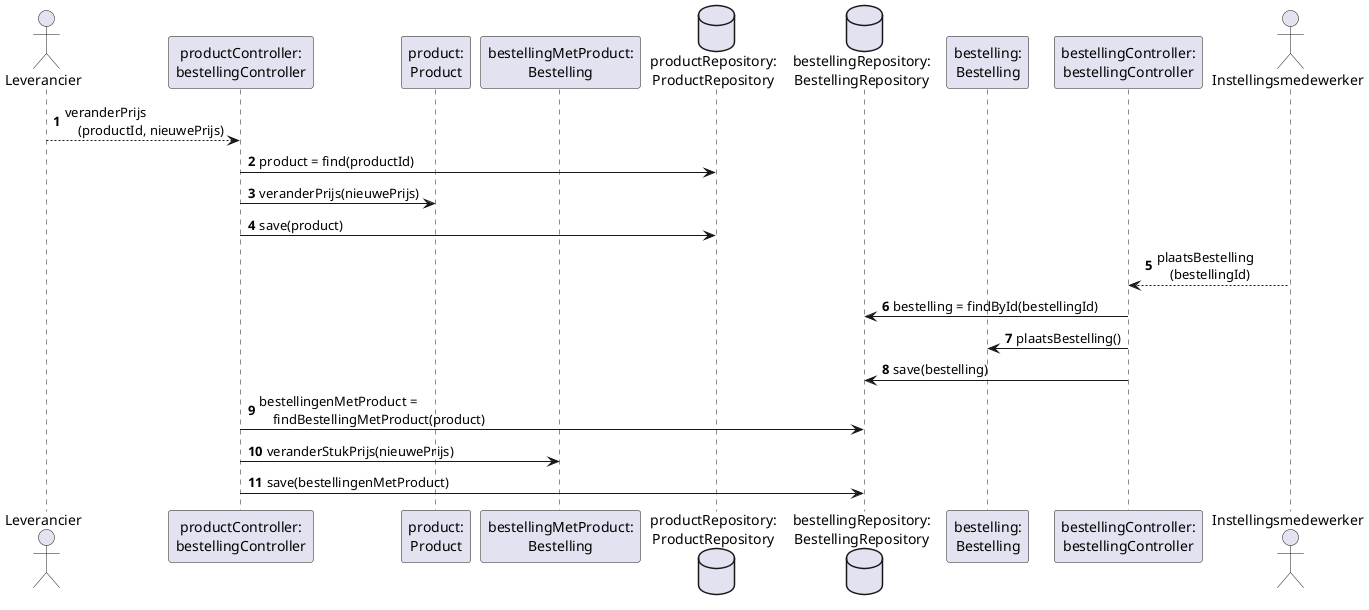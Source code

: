 @startuml

autonumber

actor Leverancier

participant productController as "productController:\nbestellingController"
participant product as "product:\nProduct"
participant bestellingMetProduct as "bestellingMetProduct:\nBestelling"

database productRepository as "productRepository:\nProductRepository"
database bestellingRepository as "bestellingRepository:\nBestellingRepository"

participant bestelling as "bestelling:\nBestelling"
participant bestellingController as "bestellingController:\nbestellingController"


actor Instellingsmedewerker as Instelling

Leverancier --> productController: veranderPrijs\n\
    (productId, nieuwePrijs)

productController -> productRepository: product = find(productId)

productController -> product: veranderPrijs(nieuwePrijs)



productController -> productRepository: save(product)

Instelling --> bestellingController: plaatsBestelling\n\
    (bestellingId)

bestellingController -> bestellingRepository: bestelling = findById(bestellingId)

bestellingController -> bestelling: plaatsBestelling()


bestellingController -> bestellingRepository: save(bestelling)

productController -> bestellingRepository: bestellingenMetProduct =\n\
    findBestellingMetProduct(product)

productController -> bestellingMetProduct: veranderStukPrijs(nieuwePrijs)


productController -> bestellingRepository: save(bestellingenMetProduct)

@enduml